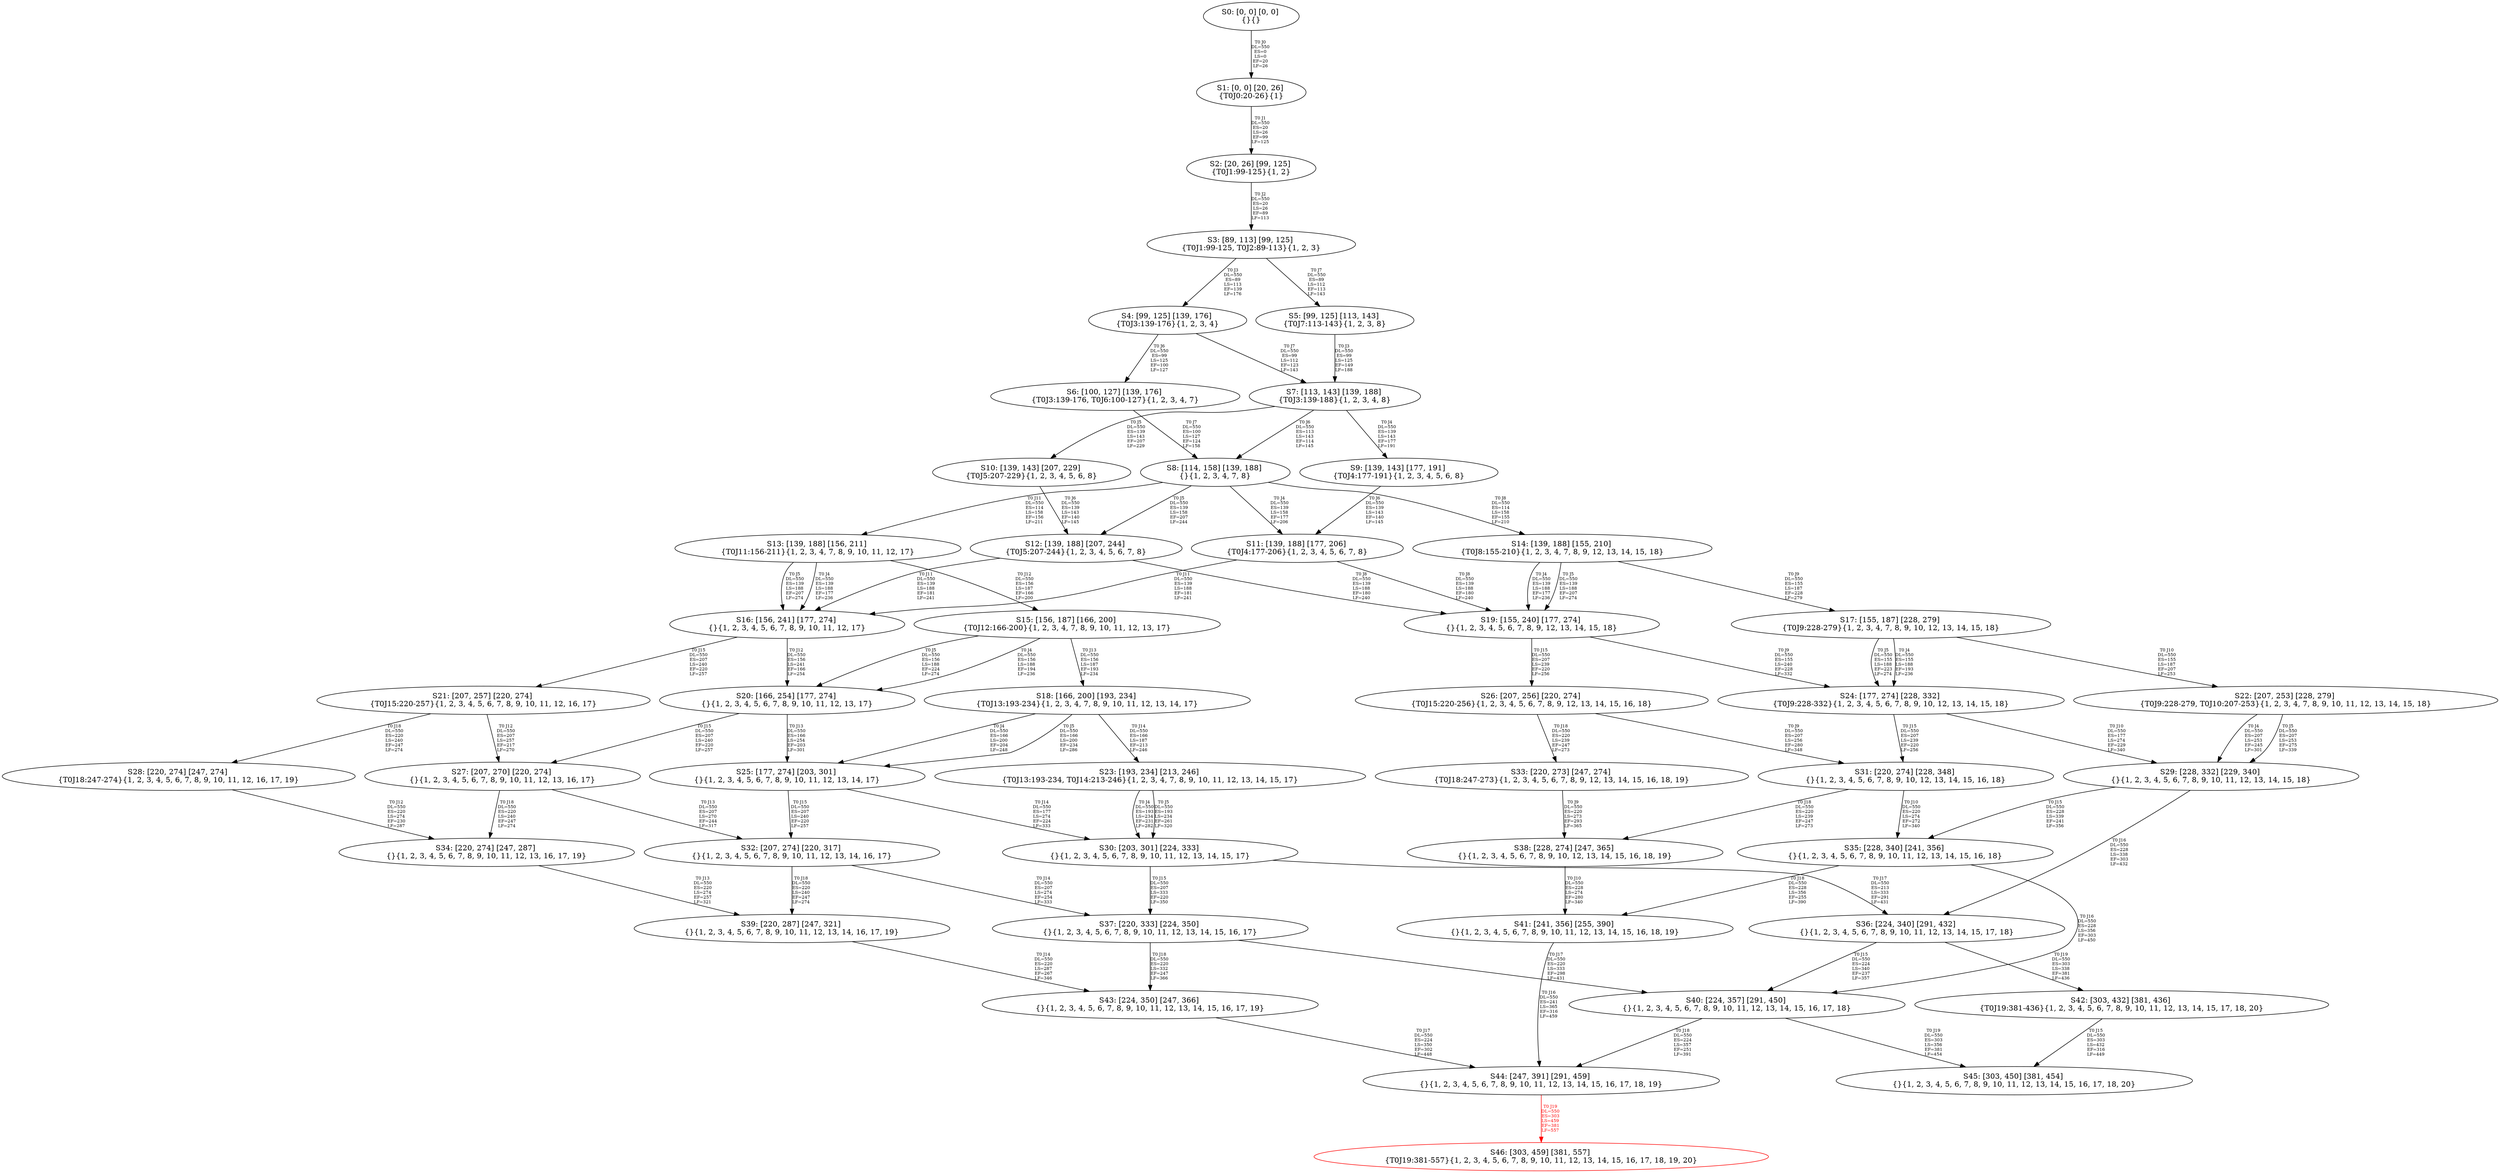 digraph {
	S0[label="S0: [0, 0] [0, 0] \n{}{}"];
	S1[label="S1: [0, 0] [20, 26] \n{T0J0:20-26}{1}"];
	S2[label="S2: [20, 26] [99, 125] \n{T0J1:99-125}{1, 2}"];
	S3[label="S3: [89, 113] [99, 125] \n{T0J1:99-125, T0J2:89-113}{1, 2, 3}"];
	S4[label="S4: [99, 125] [139, 176] \n{T0J3:139-176}{1, 2, 3, 4}"];
	S5[label="S5: [99, 125] [113, 143] \n{T0J7:113-143}{1, 2, 3, 8}"];
	S6[label="S6: [100, 127] [139, 176] \n{T0J3:139-176, T0J6:100-127}{1, 2, 3, 4, 7}"];
	S7[label="S7: [113, 143] [139, 188] \n{T0J3:139-188}{1, 2, 3, 4, 8}"];
	S8[label="S8: [114, 158] [139, 188] \n{}{1, 2, 3, 4, 7, 8}"];
	S9[label="S9: [139, 143] [177, 191] \n{T0J4:177-191}{1, 2, 3, 4, 5, 6, 8}"];
	S10[label="S10: [139, 143] [207, 229] \n{T0J5:207-229}{1, 2, 3, 4, 5, 6, 8}"];
	S11[label="S11: [139, 188] [177, 206] \n{T0J4:177-206}{1, 2, 3, 4, 5, 6, 7, 8}"];
	S12[label="S12: [139, 188] [207, 244] \n{T0J5:207-244}{1, 2, 3, 4, 5, 6, 7, 8}"];
	S13[label="S13: [139, 188] [156, 211] \n{T0J11:156-211}{1, 2, 3, 4, 7, 8, 9, 10, 11, 12, 17}"];
	S14[label="S14: [139, 188] [155, 210] \n{T0J8:155-210}{1, 2, 3, 4, 7, 8, 9, 12, 13, 14, 15, 18}"];
	S15[label="S15: [156, 187] [166, 200] \n{T0J12:166-200}{1, 2, 3, 4, 7, 8, 9, 10, 11, 12, 13, 17}"];
	S16[label="S16: [156, 241] [177, 274] \n{}{1, 2, 3, 4, 5, 6, 7, 8, 9, 10, 11, 12, 17}"];
	S17[label="S17: [155, 187] [228, 279] \n{T0J9:228-279}{1, 2, 3, 4, 7, 8, 9, 10, 12, 13, 14, 15, 18}"];
	S18[label="S18: [166, 200] [193, 234] \n{T0J13:193-234}{1, 2, 3, 4, 7, 8, 9, 10, 11, 12, 13, 14, 17}"];
	S19[label="S19: [155, 240] [177, 274] \n{}{1, 2, 3, 4, 5, 6, 7, 8, 9, 12, 13, 14, 15, 18}"];
	S20[label="S20: [166, 254] [177, 274] \n{}{1, 2, 3, 4, 5, 6, 7, 8, 9, 10, 11, 12, 13, 17}"];
	S21[label="S21: [207, 257] [220, 274] \n{T0J15:220-257}{1, 2, 3, 4, 5, 6, 7, 8, 9, 10, 11, 12, 16, 17}"];
	S22[label="S22: [207, 253] [228, 279] \n{T0J9:228-279, T0J10:207-253}{1, 2, 3, 4, 7, 8, 9, 10, 11, 12, 13, 14, 15, 18}"];
	S23[label="S23: [193, 234] [213, 246] \n{T0J13:193-234, T0J14:213-246}{1, 2, 3, 4, 7, 8, 9, 10, 11, 12, 13, 14, 15, 17}"];
	S24[label="S24: [177, 274] [228, 332] \n{T0J9:228-332}{1, 2, 3, 4, 5, 6, 7, 8, 9, 10, 12, 13, 14, 15, 18}"];
	S25[label="S25: [177, 274] [203, 301] \n{}{1, 2, 3, 4, 5, 6, 7, 8, 9, 10, 11, 12, 13, 14, 17}"];
	S26[label="S26: [207, 256] [220, 274] \n{T0J15:220-256}{1, 2, 3, 4, 5, 6, 7, 8, 9, 12, 13, 14, 15, 16, 18}"];
	S27[label="S27: [207, 270] [220, 274] \n{}{1, 2, 3, 4, 5, 6, 7, 8, 9, 10, 11, 12, 13, 16, 17}"];
	S28[label="S28: [220, 274] [247, 274] \n{T0J18:247-274}{1, 2, 3, 4, 5, 6, 7, 8, 9, 10, 11, 12, 16, 17, 19}"];
	S29[label="S29: [228, 332] [229, 340] \n{}{1, 2, 3, 4, 5, 6, 7, 8, 9, 10, 11, 12, 13, 14, 15, 18}"];
	S30[label="S30: [203, 301] [224, 333] \n{}{1, 2, 3, 4, 5, 6, 7, 8, 9, 10, 11, 12, 13, 14, 15, 17}"];
	S31[label="S31: [220, 274] [228, 348] \n{}{1, 2, 3, 4, 5, 6, 7, 8, 9, 10, 12, 13, 14, 15, 16, 18}"];
	S32[label="S32: [207, 274] [220, 317] \n{}{1, 2, 3, 4, 5, 6, 7, 8, 9, 10, 11, 12, 13, 14, 16, 17}"];
	S33[label="S33: [220, 273] [247, 274] \n{T0J18:247-273}{1, 2, 3, 4, 5, 6, 7, 8, 9, 12, 13, 14, 15, 16, 18, 19}"];
	S34[label="S34: [220, 274] [247, 287] \n{}{1, 2, 3, 4, 5, 6, 7, 8, 9, 10, 11, 12, 13, 16, 17, 19}"];
	S35[label="S35: [228, 340] [241, 356] \n{}{1, 2, 3, 4, 5, 6, 7, 8, 9, 10, 11, 12, 13, 14, 15, 16, 18}"];
	S36[label="S36: [224, 340] [291, 432] \n{}{1, 2, 3, 4, 5, 6, 7, 8, 9, 10, 11, 12, 13, 14, 15, 17, 18}"];
	S37[label="S37: [220, 333] [224, 350] \n{}{1, 2, 3, 4, 5, 6, 7, 8, 9, 10, 11, 12, 13, 14, 15, 16, 17}"];
	S38[label="S38: [228, 274] [247, 365] \n{}{1, 2, 3, 4, 5, 6, 7, 8, 9, 10, 12, 13, 14, 15, 16, 18, 19}"];
	S39[label="S39: [220, 287] [247, 321] \n{}{1, 2, 3, 4, 5, 6, 7, 8, 9, 10, 11, 12, 13, 14, 16, 17, 19}"];
	S40[label="S40: [224, 357] [291, 450] \n{}{1, 2, 3, 4, 5, 6, 7, 8, 9, 10, 11, 12, 13, 14, 15, 16, 17, 18}"];
	S41[label="S41: [241, 356] [255, 390] \n{}{1, 2, 3, 4, 5, 6, 7, 8, 9, 10, 11, 12, 13, 14, 15, 16, 18, 19}"];
	S42[label="S42: [303, 432] [381, 436] \n{T0J19:381-436}{1, 2, 3, 4, 5, 6, 7, 8, 9, 10, 11, 12, 13, 14, 15, 17, 18, 20}"];
	S43[label="S43: [224, 350] [247, 366] \n{}{1, 2, 3, 4, 5, 6, 7, 8, 9, 10, 11, 12, 13, 14, 15, 16, 17, 19}"];
	S44[label="S44: [247, 391] [291, 459] \n{}{1, 2, 3, 4, 5, 6, 7, 8, 9, 10, 11, 12, 13, 14, 15, 16, 17, 18, 19}"];
	S45[label="S45: [303, 450] [381, 454] \n{}{1, 2, 3, 4, 5, 6, 7, 8, 9, 10, 11, 12, 13, 14, 15, 16, 17, 18, 20}"];
	S46[label="S46: [303, 459] [381, 557] \n{T0J19:381-557}{1, 2, 3, 4, 5, 6, 7, 8, 9, 10, 11, 12, 13, 14, 15, 16, 17, 18, 19, 20}"];
	S0 -> S1[label="T0 J0\nDL=550\nES=0\nLS=0\nEF=20\nLF=26",fontsize=8];
	S1 -> S2[label="T0 J1\nDL=550\nES=20\nLS=26\nEF=99\nLF=125",fontsize=8];
	S2 -> S3[label="T0 J2\nDL=550\nES=20\nLS=26\nEF=89\nLF=113",fontsize=8];
	S3 -> S4[label="T0 J3\nDL=550\nES=89\nLS=113\nEF=139\nLF=176",fontsize=8];
	S3 -> S5[label="T0 J7\nDL=550\nES=89\nLS=112\nEF=113\nLF=143",fontsize=8];
	S4 -> S6[label="T0 J6\nDL=550\nES=99\nLS=125\nEF=100\nLF=127",fontsize=8];
	S4 -> S7[label="T0 J7\nDL=550\nES=99\nLS=112\nEF=123\nLF=143",fontsize=8];
	S5 -> S7[label="T0 J3\nDL=550\nES=99\nLS=125\nEF=149\nLF=188",fontsize=8];
	S6 -> S8[label="T0 J7\nDL=550\nES=100\nLS=127\nEF=124\nLF=158",fontsize=8];
	S7 -> S9[label="T0 J4\nDL=550\nES=139\nLS=143\nEF=177\nLF=191",fontsize=8];
	S7 -> S10[label="T0 J5\nDL=550\nES=139\nLS=143\nEF=207\nLF=229",fontsize=8];
	S7 -> S8[label="T0 J6\nDL=550\nES=113\nLS=143\nEF=114\nLF=145",fontsize=8];
	S8 -> S11[label="T0 J4\nDL=550\nES=139\nLS=158\nEF=177\nLF=206",fontsize=8];
	S8 -> S12[label="T0 J5\nDL=550\nES=139\nLS=158\nEF=207\nLF=244",fontsize=8];
	S8 -> S14[label="T0 J8\nDL=550\nES=114\nLS=158\nEF=155\nLF=210",fontsize=8];
	S8 -> S13[label="T0 J11\nDL=550\nES=114\nLS=158\nEF=156\nLF=211",fontsize=8];
	S9 -> S11[label="T0 J6\nDL=550\nES=139\nLS=143\nEF=140\nLF=145",fontsize=8];
	S10 -> S12[label="T0 J6\nDL=550\nES=139\nLS=143\nEF=140\nLF=145",fontsize=8];
	S11 -> S19[label="T0 J8\nDL=550\nES=139\nLS=188\nEF=180\nLF=240",fontsize=8];
	S11 -> S16[label="T0 J11\nDL=550\nES=139\nLS=188\nEF=181\nLF=241",fontsize=8];
	S12 -> S19[label="T0 J8\nDL=550\nES=139\nLS=188\nEF=180\nLF=240",fontsize=8];
	S12 -> S16[label="T0 J11\nDL=550\nES=139\nLS=188\nEF=181\nLF=241",fontsize=8];
	S13 -> S16[label="T0 J4\nDL=550\nES=139\nLS=188\nEF=177\nLF=236",fontsize=8];
	S13 -> S16[label="T0 J5\nDL=550\nES=139\nLS=188\nEF=207\nLF=274",fontsize=8];
	S13 -> S15[label="T0 J12\nDL=550\nES=156\nLS=187\nEF=166\nLF=200",fontsize=8];
	S14 -> S19[label="T0 J4\nDL=550\nES=139\nLS=188\nEF=177\nLF=236",fontsize=8];
	S14 -> S19[label="T0 J5\nDL=550\nES=139\nLS=188\nEF=207\nLF=274",fontsize=8];
	S14 -> S17[label="T0 J9\nDL=550\nES=155\nLS=187\nEF=228\nLF=279",fontsize=8];
	S15 -> S20[label="T0 J4\nDL=550\nES=156\nLS=188\nEF=194\nLF=236",fontsize=8];
	S15 -> S20[label="T0 J5\nDL=550\nES=156\nLS=188\nEF=224\nLF=274",fontsize=8];
	S15 -> S18[label="T0 J13\nDL=550\nES=156\nLS=187\nEF=193\nLF=234",fontsize=8];
	S16 -> S20[label="T0 J12\nDL=550\nES=156\nLS=241\nEF=166\nLF=254",fontsize=8];
	S16 -> S21[label="T0 J15\nDL=550\nES=207\nLS=240\nEF=220\nLF=257",fontsize=8];
	S17 -> S24[label="T0 J4\nDL=550\nES=155\nLS=188\nEF=193\nLF=236",fontsize=8];
	S17 -> S24[label="T0 J5\nDL=550\nES=155\nLS=188\nEF=223\nLF=274",fontsize=8];
	S17 -> S22[label="T0 J10\nDL=550\nES=155\nLS=187\nEF=207\nLF=253",fontsize=8];
	S18 -> S25[label="T0 J4\nDL=550\nES=166\nLS=200\nEF=204\nLF=248",fontsize=8];
	S18 -> S25[label="T0 J5\nDL=550\nES=166\nLS=200\nEF=234\nLF=286",fontsize=8];
	S18 -> S23[label="T0 J14\nDL=550\nES=166\nLS=187\nEF=213\nLF=246",fontsize=8];
	S19 -> S24[label="T0 J9\nDL=550\nES=155\nLS=240\nEF=228\nLF=332",fontsize=8];
	S19 -> S26[label="T0 J15\nDL=550\nES=207\nLS=239\nEF=220\nLF=256",fontsize=8];
	S20 -> S25[label="T0 J13\nDL=550\nES=166\nLS=254\nEF=203\nLF=301",fontsize=8];
	S20 -> S27[label="T0 J15\nDL=550\nES=207\nLS=240\nEF=220\nLF=257",fontsize=8];
	S21 -> S27[label="T0 J12\nDL=550\nES=207\nLS=257\nEF=217\nLF=270",fontsize=8];
	S21 -> S28[label="T0 J18\nDL=550\nES=220\nLS=240\nEF=247\nLF=274",fontsize=8];
	S22 -> S29[label="T0 J4\nDL=550\nES=207\nLS=253\nEF=245\nLF=301",fontsize=8];
	S22 -> S29[label="T0 J5\nDL=550\nES=207\nLS=253\nEF=275\nLF=339",fontsize=8];
	S23 -> S30[label="T0 J4\nDL=550\nES=193\nLS=234\nEF=231\nLF=282",fontsize=8];
	S23 -> S30[label="T0 J5\nDL=550\nES=193\nLS=234\nEF=261\nLF=320",fontsize=8];
	S24 -> S29[label="T0 J10\nDL=550\nES=177\nLS=274\nEF=229\nLF=340",fontsize=8];
	S24 -> S31[label="T0 J15\nDL=550\nES=207\nLS=239\nEF=220\nLF=256",fontsize=8];
	S25 -> S30[label="T0 J14\nDL=550\nES=177\nLS=274\nEF=224\nLF=333",fontsize=8];
	S25 -> S32[label="T0 J15\nDL=550\nES=207\nLS=240\nEF=220\nLF=257",fontsize=8];
	S26 -> S31[label="T0 J9\nDL=550\nES=207\nLS=256\nEF=280\nLF=348",fontsize=8];
	S26 -> S33[label="T0 J18\nDL=550\nES=220\nLS=239\nEF=247\nLF=273",fontsize=8];
	S27 -> S32[label="T0 J13\nDL=550\nES=207\nLS=270\nEF=244\nLF=317",fontsize=8];
	S27 -> S34[label="T0 J18\nDL=550\nES=220\nLS=240\nEF=247\nLF=274",fontsize=8];
	S28 -> S34[label="T0 J12\nDL=550\nES=220\nLS=274\nEF=230\nLF=287",fontsize=8];
	S29 -> S35[label="T0 J15\nDL=550\nES=228\nLS=339\nEF=241\nLF=356",fontsize=8];
	S29 -> S36[label="T0 J16\nDL=550\nES=228\nLS=338\nEF=303\nLF=432",fontsize=8];
	S30 -> S37[label="T0 J15\nDL=550\nES=207\nLS=333\nEF=220\nLF=350",fontsize=8];
	S30 -> S36[label="T0 J17\nDL=550\nES=213\nLS=333\nEF=291\nLF=431",fontsize=8];
	S31 -> S35[label="T0 J10\nDL=550\nES=220\nLS=274\nEF=272\nLF=340",fontsize=8];
	S31 -> S38[label="T0 J18\nDL=550\nES=220\nLS=239\nEF=247\nLF=273",fontsize=8];
	S32 -> S37[label="T0 J14\nDL=550\nES=207\nLS=274\nEF=254\nLF=333",fontsize=8];
	S32 -> S39[label="T0 J18\nDL=550\nES=220\nLS=240\nEF=247\nLF=274",fontsize=8];
	S33 -> S38[label="T0 J9\nDL=550\nES=220\nLS=273\nEF=293\nLF=365",fontsize=8];
	S34 -> S39[label="T0 J13\nDL=550\nES=220\nLS=274\nEF=257\nLF=321",fontsize=8];
	S35 -> S40[label="T0 J16\nDL=550\nES=228\nLS=356\nEF=303\nLF=450",fontsize=8];
	S35 -> S41[label="T0 J18\nDL=550\nES=228\nLS=356\nEF=255\nLF=390",fontsize=8];
	S36 -> S40[label="T0 J15\nDL=550\nES=224\nLS=340\nEF=237\nLF=357",fontsize=8];
	S36 -> S42[label="T0 J19\nDL=550\nES=303\nLS=338\nEF=381\nLF=436",fontsize=8];
	S37 -> S40[label="T0 J17\nDL=550\nES=220\nLS=333\nEF=298\nLF=431",fontsize=8];
	S37 -> S43[label="T0 J18\nDL=550\nES=220\nLS=332\nEF=247\nLF=366",fontsize=8];
	S38 -> S41[label="T0 J10\nDL=550\nES=228\nLS=274\nEF=280\nLF=340",fontsize=8];
	S39 -> S43[label="T0 J14\nDL=550\nES=220\nLS=287\nEF=267\nLF=346",fontsize=8];
	S40 -> S44[label="T0 J18\nDL=550\nES=224\nLS=357\nEF=251\nLF=391",fontsize=8];
	S40 -> S45[label="T0 J19\nDL=550\nES=303\nLS=356\nEF=381\nLF=454",fontsize=8];
	S41 -> S44[label="T0 J16\nDL=550\nES=241\nLS=365\nEF=316\nLF=459",fontsize=8];
	S42 -> S45[label="T0 J15\nDL=550\nES=303\nLS=432\nEF=316\nLF=449",fontsize=8];
	S43 -> S44[label="T0 J17\nDL=550\nES=224\nLS=350\nEF=302\nLF=448",fontsize=8];
	S44 -> S46[label="T0 J19\nDL=550\nES=303\nLS=459\nEF=381\nLF=557",color=Red,fontcolor=Red,fontsize=8];
S46[color=Red];
}
